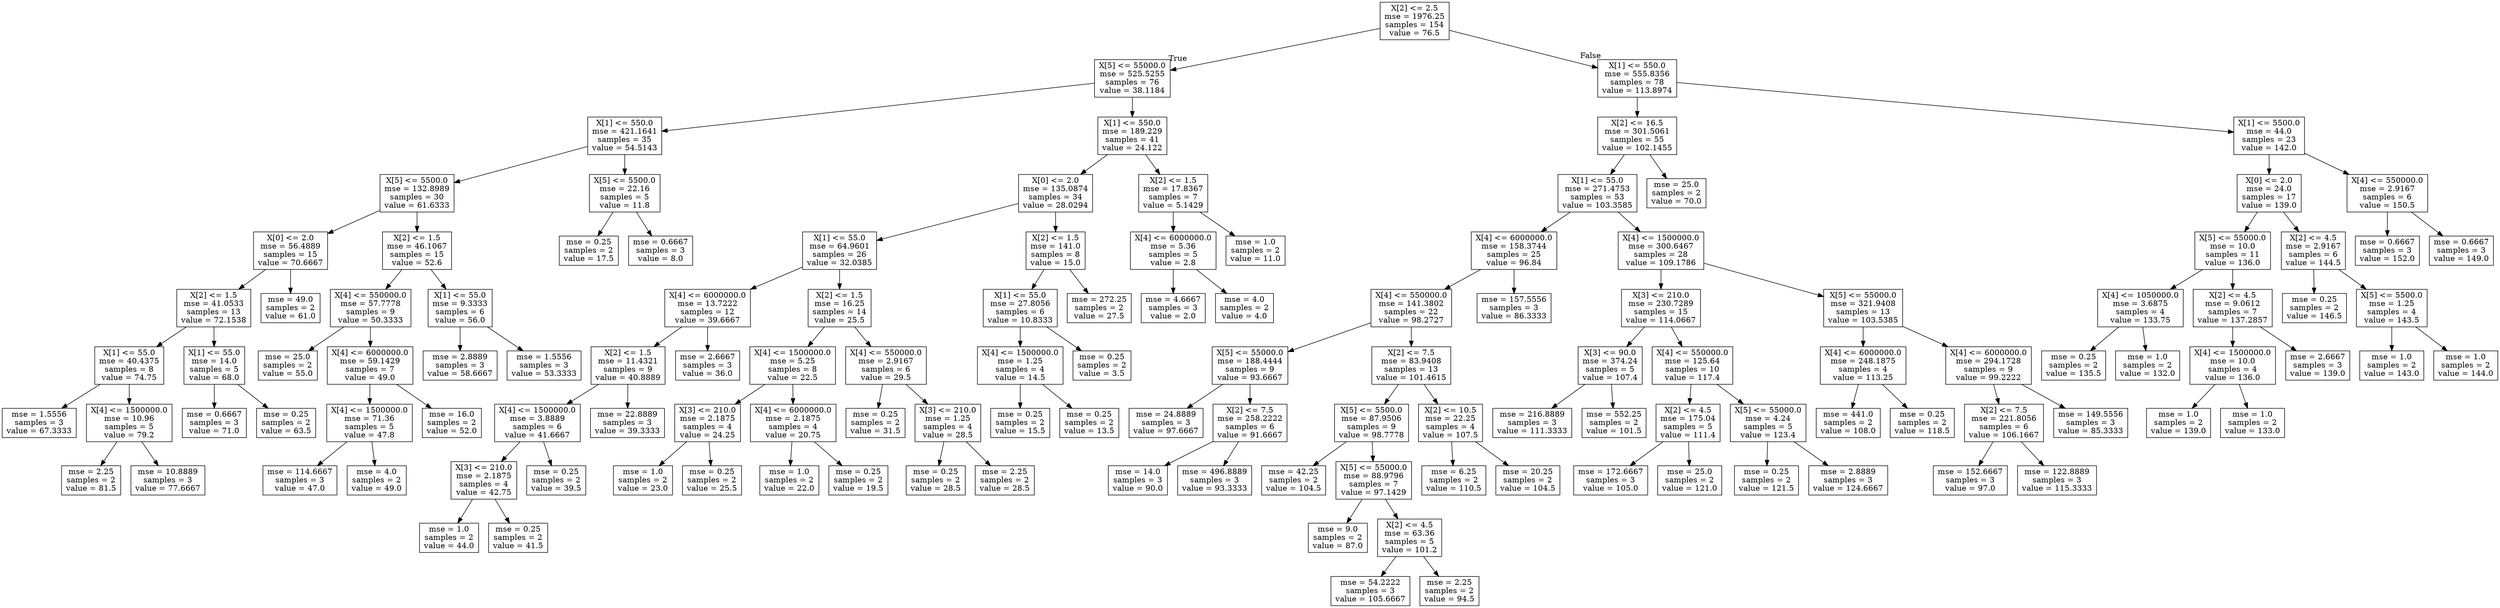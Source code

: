 digraph Tree {
node [shape=box] ;
0 [label="X[2] <= 2.5\nmse = 1976.25\nsamples = 154\nvalue = 76.5"] ;
1 [label="X[5] <= 55000.0\nmse = 525.5255\nsamples = 76\nvalue = 38.1184"] ;
0 -> 1 [labeldistance=2.5, labelangle=45, headlabel="True"] ;
2 [label="X[1] <= 550.0\nmse = 421.1641\nsamples = 35\nvalue = 54.5143"] ;
1 -> 2 ;
3 [label="X[5] <= 5500.0\nmse = 132.8989\nsamples = 30\nvalue = 61.6333"] ;
2 -> 3 ;
4 [label="X[0] <= 2.0\nmse = 56.4889\nsamples = 15\nvalue = 70.6667"] ;
3 -> 4 ;
5 [label="X[2] <= 1.5\nmse = 41.0533\nsamples = 13\nvalue = 72.1538"] ;
4 -> 5 ;
6 [label="X[1] <= 55.0\nmse = 40.4375\nsamples = 8\nvalue = 74.75"] ;
5 -> 6 ;
7 [label="mse = 1.5556\nsamples = 3\nvalue = 67.3333"] ;
6 -> 7 ;
8 [label="X[4] <= 1500000.0\nmse = 10.96\nsamples = 5\nvalue = 79.2"] ;
6 -> 8 ;
9 [label="mse = 2.25\nsamples = 2\nvalue = 81.5"] ;
8 -> 9 ;
10 [label="mse = 10.8889\nsamples = 3\nvalue = 77.6667"] ;
8 -> 10 ;
11 [label="X[1] <= 55.0\nmse = 14.0\nsamples = 5\nvalue = 68.0"] ;
5 -> 11 ;
12 [label="mse = 0.6667\nsamples = 3\nvalue = 71.0"] ;
11 -> 12 ;
13 [label="mse = 0.25\nsamples = 2\nvalue = 63.5"] ;
11 -> 13 ;
14 [label="mse = 49.0\nsamples = 2\nvalue = 61.0"] ;
4 -> 14 ;
15 [label="X[2] <= 1.5\nmse = 46.1067\nsamples = 15\nvalue = 52.6"] ;
3 -> 15 ;
16 [label="X[4] <= 550000.0\nmse = 57.7778\nsamples = 9\nvalue = 50.3333"] ;
15 -> 16 ;
17 [label="mse = 25.0\nsamples = 2\nvalue = 55.0"] ;
16 -> 17 ;
18 [label="X[4] <= 6000000.0\nmse = 59.1429\nsamples = 7\nvalue = 49.0"] ;
16 -> 18 ;
19 [label="X[4] <= 1500000.0\nmse = 71.36\nsamples = 5\nvalue = 47.8"] ;
18 -> 19 ;
20 [label="mse = 114.6667\nsamples = 3\nvalue = 47.0"] ;
19 -> 20 ;
21 [label="mse = 4.0\nsamples = 2\nvalue = 49.0"] ;
19 -> 21 ;
22 [label="mse = 16.0\nsamples = 2\nvalue = 52.0"] ;
18 -> 22 ;
23 [label="X[1] <= 55.0\nmse = 9.3333\nsamples = 6\nvalue = 56.0"] ;
15 -> 23 ;
24 [label="mse = 2.8889\nsamples = 3\nvalue = 58.6667"] ;
23 -> 24 ;
25 [label="mse = 1.5556\nsamples = 3\nvalue = 53.3333"] ;
23 -> 25 ;
26 [label="X[5] <= 5500.0\nmse = 22.16\nsamples = 5\nvalue = 11.8"] ;
2 -> 26 ;
27 [label="mse = 0.25\nsamples = 2\nvalue = 17.5"] ;
26 -> 27 ;
28 [label="mse = 0.6667\nsamples = 3\nvalue = 8.0"] ;
26 -> 28 ;
29 [label="X[1] <= 550.0\nmse = 189.229\nsamples = 41\nvalue = 24.122"] ;
1 -> 29 ;
30 [label="X[0] <= 2.0\nmse = 135.0874\nsamples = 34\nvalue = 28.0294"] ;
29 -> 30 ;
31 [label="X[1] <= 55.0\nmse = 64.9601\nsamples = 26\nvalue = 32.0385"] ;
30 -> 31 ;
32 [label="X[4] <= 6000000.0\nmse = 13.7222\nsamples = 12\nvalue = 39.6667"] ;
31 -> 32 ;
33 [label="X[2] <= 1.5\nmse = 11.4321\nsamples = 9\nvalue = 40.8889"] ;
32 -> 33 ;
34 [label="X[4] <= 1500000.0\nmse = 3.8889\nsamples = 6\nvalue = 41.6667"] ;
33 -> 34 ;
35 [label="X[3] <= 210.0\nmse = 2.1875\nsamples = 4\nvalue = 42.75"] ;
34 -> 35 ;
36 [label="mse = 1.0\nsamples = 2\nvalue = 44.0"] ;
35 -> 36 ;
37 [label="mse = 0.25\nsamples = 2\nvalue = 41.5"] ;
35 -> 37 ;
38 [label="mse = 0.25\nsamples = 2\nvalue = 39.5"] ;
34 -> 38 ;
39 [label="mse = 22.8889\nsamples = 3\nvalue = 39.3333"] ;
33 -> 39 ;
40 [label="mse = 2.6667\nsamples = 3\nvalue = 36.0"] ;
32 -> 40 ;
41 [label="X[2] <= 1.5\nmse = 16.25\nsamples = 14\nvalue = 25.5"] ;
31 -> 41 ;
42 [label="X[4] <= 1500000.0\nmse = 5.25\nsamples = 8\nvalue = 22.5"] ;
41 -> 42 ;
43 [label="X[3] <= 210.0\nmse = 2.1875\nsamples = 4\nvalue = 24.25"] ;
42 -> 43 ;
44 [label="mse = 1.0\nsamples = 2\nvalue = 23.0"] ;
43 -> 44 ;
45 [label="mse = 0.25\nsamples = 2\nvalue = 25.5"] ;
43 -> 45 ;
46 [label="X[4] <= 6000000.0\nmse = 2.1875\nsamples = 4\nvalue = 20.75"] ;
42 -> 46 ;
47 [label="mse = 1.0\nsamples = 2\nvalue = 22.0"] ;
46 -> 47 ;
48 [label="mse = 0.25\nsamples = 2\nvalue = 19.5"] ;
46 -> 48 ;
49 [label="X[4] <= 550000.0\nmse = 2.9167\nsamples = 6\nvalue = 29.5"] ;
41 -> 49 ;
50 [label="mse = 0.25\nsamples = 2\nvalue = 31.5"] ;
49 -> 50 ;
51 [label="X[3] <= 210.0\nmse = 1.25\nsamples = 4\nvalue = 28.5"] ;
49 -> 51 ;
52 [label="mse = 0.25\nsamples = 2\nvalue = 28.5"] ;
51 -> 52 ;
53 [label="mse = 2.25\nsamples = 2\nvalue = 28.5"] ;
51 -> 53 ;
54 [label="X[2] <= 1.5\nmse = 141.0\nsamples = 8\nvalue = 15.0"] ;
30 -> 54 ;
55 [label="X[1] <= 55.0\nmse = 27.8056\nsamples = 6\nvalue = 10.8333"] ;
54 -> 55 ;
56 [label="X[4] <= 1500000.0\nmse = 1.25\nsamples = 4\nvalue = 14.5"] ;
55 -> 56 ;
57 [label="mse = 0.25\nsamples = 2\nvalue = 15.5"] ;
56 -> 57 ;
58 [label="mse = 0.25\nsamples = 2\nvalue = 13.5"] ;
56 -> 58 ;
59 [label="mse = 0.25\nsamples = 2\nvalue = 3.5"] ;
55 -> 59 ;
60 [label="mse = 272.25\nsamples = 2\nvalue = 27.5"] ;
54 -> 60 ;
61 [label="X[2] <= 1.5\nmse = 17.8367\nsamples = 7\nvalue = 5.1429"] ;
29 -> 61 ;
62 [label="X[4] <= 6000000.0\nmse = 5.36\nsamples = 5\nvalue = 2.8"] ;
61 -> 62 ;
63 [label="mse = 4.6667\nsamples = 3\nvalue = 2.0"] ;
62 -> 63 ;
64 [label="mse = 4.0\nsamples = 2\nvalue = 4.0"] ;
62 -> 64 ;
65 [label="mse = 1.0\nsamples = 2\nvalue = 11.0"] ;
61 -> 65 ;
66 [label="X[1] <= 550.0\nmse = 555.8356\nsamples = 78\nvalue = 113.8974"] ;
0 -> 66 [labeldistance=2.5, labelangle=-45, headlabel="False"] ;
67 [label="X[2] <= 16.5\nmse = 301.5061\nsamples = 55\nvalue = 102.1455"] ;
66 -> 67 ;
68 [label="X[1] <= 55.0\nmse = 271.4753\nsamples = 53\nvalue = 103.3585"] ;
67 -> 68 ;
69 [label="X[4] <= 6000000.0\nmse = 158.3744\nsamples = 25\nvalue = 96.84"] ;
68 -> 69 ;
70 [label="X[4] <= 550000.0\nmse = 141.3802\nsamples = 22\nvalue = 98.2727"] ;
69 -> 70 ;
71 [label="X[5] <= 55000.0\nmse = 188.4444\nsamples = 9\nvalue = 93.6667"] ;
70 -> 71 ;
72 [label="mse = 24.8889\nsamples = 3\nvalue = 97.6667"] ;
71 -> 72 ;
73 [label="X[2] <= 7.5\nmse = 258.2222\nsamples = 6\nvalue = 91.6667"] ;
71 -> 73 ;
74 [label="mse = 14.0\nsamples = 3\nvalue = 90.0"] ;
73 -> 74 ;
75 [label="mse = 496.8889\nsamples = 3\nvalue = 93.3333"] ;
73 -> 75 ;
76 [label="X[2] <= 7.5\nmse = 83.9408\nsamples = 13\nvalue = 101.4615"] ;
70 -> 76 ;
77 [label="X[5] <= 5500.0\nmse = 87.9506\nsamples = 9\nvalue = 98.7778"] ;
76 -> 77 ;
78 [label="mse = 42.25\nsamples = 2\nvalue = 104.5"] ;
77 -> 78 ;
79 [label="X[5] <= 55000.0\nmse = 88.9796\nsamples = 7\nvalue = 97.1429"] ;
77 -> 79 ;
80 [label="mse = 9.0\nsamples = 2\nvalue = 87.0"] ;
79 -> 80 ;
81 [label="X[2] <= 4.5\nmse = 63.36\nsamples = 5\nvalue = 101.2"] ;
79 -> 81 ;
82 [label="mse = 54.2222\nsamples = 3\nvalue = 105.6667"] ;
81 -> 82 ;
83 [label="mse = 2.25\nsamples = 2\nvalue = 94.5"] ;
81 -> 83 ;
84 [label="X[2] <= 10.5\nmse = 22.25\nsamples = 4\nvalue = 107.5"] ;
76 -> 84 ;
85 [label="mse = 6.25\nsamples = 2\nvalue = 110.5"] ;
84 -> 85 ;
86 [label="mse = 20.25\nsamples = 2\nvalue = 104.5"] ;
84 -> 86 ;
87 [label="mse = 157.5556\nsamples = 3\nvalue = 86.3333"] ;
69 -> 87 ;
88 [label="X[4] <= 1500000.0\nmse = 300.6467\nsamples = 28\nvalue = 109.1786"] ;
68 -> 88 ;
89 [label="X[3] <= 210.0\nmse = 230.7289\nsamples = 15\nvalue = 114.0667"] ;
88 -> 89 ;
90 [label="X[3] <= 90.0\nmse = 374.24\nsamples = 5\nvalue = 107.4"] ;
89 -> 90 ;
91 [label="mse = 216.8889\nsamples = 3\nvalue = 111.3333"] ;
90 -> 91 ;
92 [label="mse = 552.25\nsamples = 2\nvalue = 101.5"] ;
90 -> 92 ;
93 [label="X[4] <= 550000.0\nmse = 125.64\nsamples = 10\nvalue = 117.4"] ;
89 -> 93 ;
94 [label="X[2] <= 4.5\nmse = 175.04\nsamples = 5\nvalue = 111.4"] ;
93 -> 94 ;
95 [label="mse = 172.6667\nsamples = 3\nvalue = 105.0"] ;
94 -> 95 ;
96 [label="mse = 25.0\nsamples = 2\nvalue = 121.0"] ;
94 -> 96 ;
97 [label="X[5] <= 55000.0\nmse = 4.24\nsamples = 5\nvalue = 123.4"] ;
93 -> 97 ;
98 [label="mse = 0.25\nsamples = 2\nvalue = 121.5"] ;
97 -> 98 ;
99 [label="mse = 2.8889\nsamples = 3\nvalue = 124.6667"] ;
97 -> 99 ;
100 [label="X[5] <= 55000.0\nmse = 321.9408\nsamples = 13\nvalue = 103.5385"] ;
88 -> 100 ;
101 [label="X[4] <= 6000000.0\nmse = 248.1875\nsamples = 4\nvalue = 113.25"] ;
100 -> 101 ;
102 [label="mse = 441.0\nsamples = 2\nvalue = 108.0"] ;
101 -> 102 ;
103 [label="mse = 0.25\nsamples = 2\nvalue = 118.5"] ;
101 -> 103 ;
104 [label="X[4] <= 6000000.0\nmse = 294.1728\nsamples = 9\nvalue = 99.2222"] ;
100 -> 104 ;
105 [label="X[2] <= 7.5\nmse = 221.8056\nsamples = 6\nvalue = 106.1667"] ;
104 -> 105 ;
106 [label="mse = 152.6667\nsamples = 3\nvalue = 97.0"] ;
105 -> 106 ;
107 [label="mse = 122.8889\nsamples = 3\nvalue = 115.3333"] ;
105 -> 107 ;
108 [label="mse = 149.5556\nsamples = 3\nvalue = 85.3333"] ;
104 -> 108 ;
109 [label="mse = 25.0\nsamples = 2\nvalue = 70.0"] ;
67 -> 109 ;
110 [label="X[1] <= 5500.0\nmse = 44.0\nsamples = 23\nvalue = 142.0"] ;
66 -> 110 ;
111 [label="X[0] <= 2.0\nmse = 24.0\nsamples = 17\nvalue = 139.0"] ;
110 -> 111 ;
112 [label="X[5] <= 55000.0\nmse = 10.0\nsamples = 11\nvalue = 136.0"] ;
111 -> 112 ;
113 [label="X[4] <= 1050000.0\nmse = 3.6875\nsamples = 4\nvalue = 133.75"] ;
112 -> 113 ;
114 [label="mse = 0.25\nsamples = 2\nvalue = 135.5"] ;
113 -> 114 ;
115 [label="mse = 1.0\nsamples = 2\nvalue = 132.0"] ;
113 -> 115 ;
116 [label="X[2] <= 4.5\nmse = 9.0612\nsamples = 7\nvalue = 137.2857"] ;
112 -> 116 ;
117 [label="X[4] <= 1500000.0\nmse = 10.0\nsamples = 4\nvalue = 136.0"] ;
116 -> 117 ;
118 [label="mse = 1.0\nsamples = 2\nvalue = 139.0"] ;
117 -> 118 ;
119 [label="mse = 1.0\nsamples = 2\nvalue = 133.0"] ;
117 -> 119 ;
120 [label="mse = 2.6667\nsamples = 3\nvalue = 139.0"] ;
116 -> 120 ;
121 [label="X[2] <= 4.5\nmse = 2.9167\nsamples = 6\nvalue = 144.5"] ;
111 -> 121 ;
122 [label="mse = 0.25\nsamples = 2\nvalue = 146.5"] ;
121 -> 122 ;
123 [label="X[5] <= 5500.0\nmse = 1.25\nsamples = 4\nvalue = 143.5"] ;
121 -> 123 ;
124 [label="mse = 1.0\nsamples = 2\nvalue = 143.0"] ;
123 -> 124 ;
125 [label="mse = 1.0\nsamples = 2\nvalue = 144.0"] ;
123 -> 125 ;
126 [label="X[4] <= 550000.0\nmse = 2.9167\nsamples = 6\nvalue = 150.5"] ;
110 -> 126 ;
127 [label="mse = 0.6667\nsamples = 3\nvalue = 152.0"] ;
126 -> 127 ;
128 [label="mse = 0.6667\nsamples = 3\nvalue = 149.0"] ;
126 -> 128 ;
}